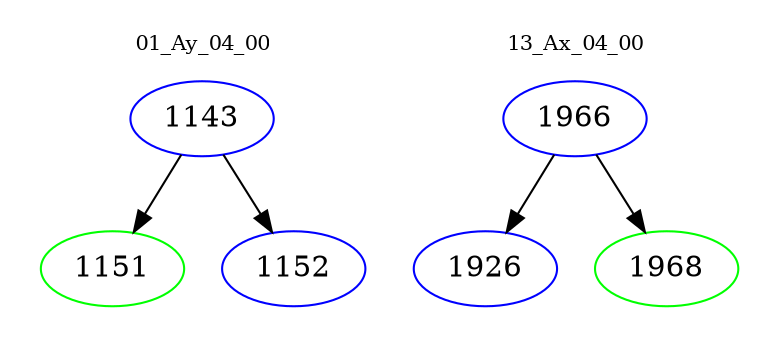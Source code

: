 digraph{
subgraph cluster_0 {
color = white
label = "01_Ay_04_00";
fontsize=10;
T0_1143 [label="1143", color="blue"]
T0_1143 -> T0_1151 [color="black"]
T0_1151 [label="1151", color="green"]
T0_1143 -> T0_1152 [color="black"]
T0_1152 [label="1152", color="blue"]
}
subgraph cluster_1 {
color = white
label = "13_Ax_04_00";
fontsize=10;
T1_1966 [label="1966", color="blue"]
T1_1966 -> T1_1926 [color="black"]
T1_1926 [label="1926", color="blue"]
T1_1966 -> T1_1968 [color="black"]
T1_1968 [label="1968", color="green"]
}
}

